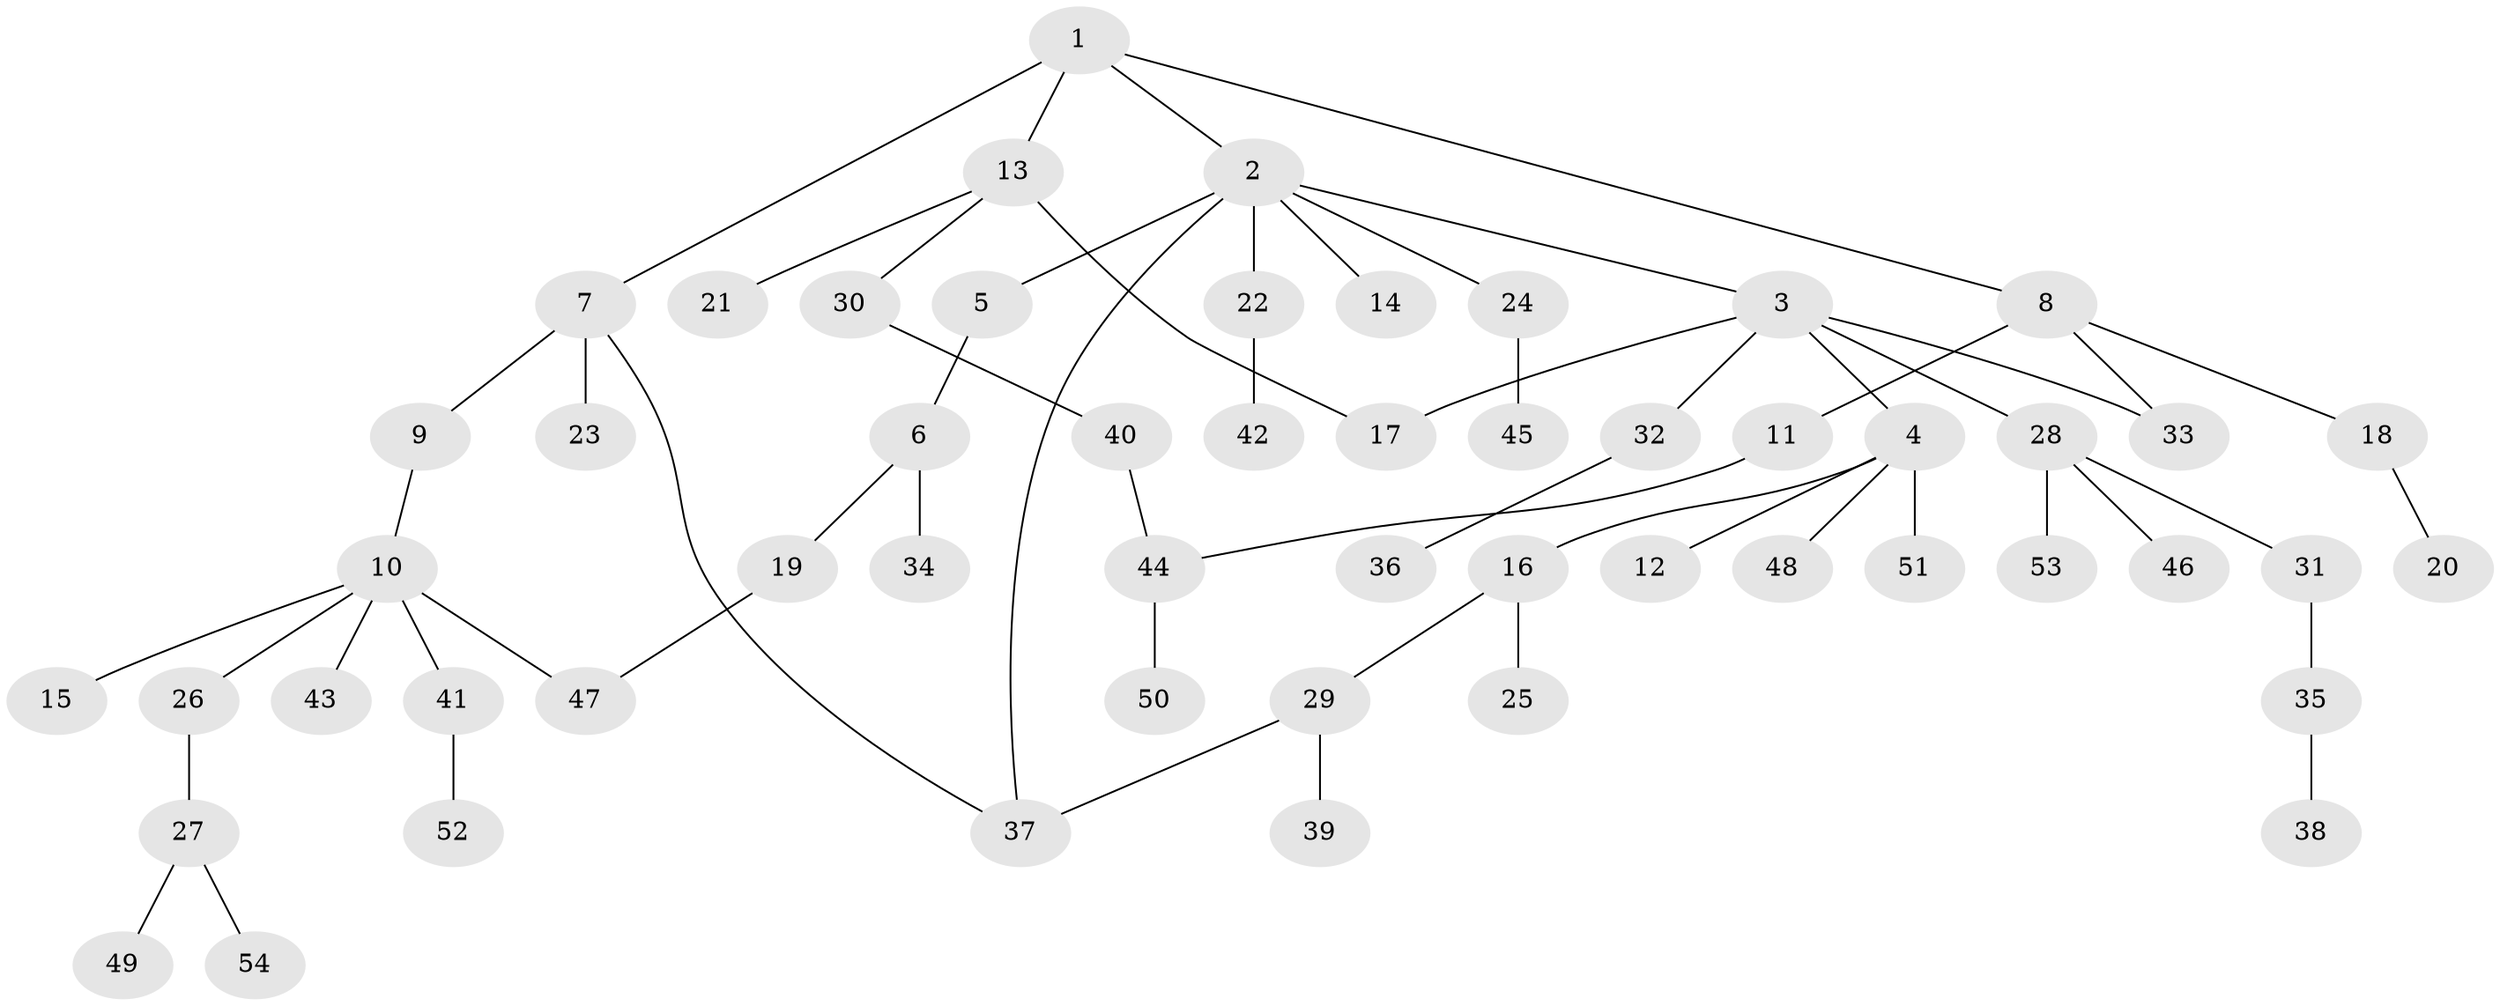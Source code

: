 // coarse degree distribution, {9: 0.0625, 4: 0.1875, 2: 0.1875, 3: 0.0625, 1: 0.5}
// Generated by graph-tools (version 1.1) at 2025/16/03/04/25 18:16:47]
// undirected, 54 vertices, 59 edges
graph export_dot {
graph [start="1"]
  node [color=gray90,style=filled];
  1;
  2;
  3;
  4;
  5;
  6;
  7;
  8;
  9;
  10;
  11;
  12;
  13;
  14;
  15;
  16;
  17;
  18;
  19;
  20;
  21;
  22;
  23;
  24;
  25;
  26;
  27;
  28;
  29;
  30;
  31;
  32;
  33;
  34;
  35;
  36;
  37;
  38;
  39;
  40;
  41;
  42;
  43;
  44;
  45;
  46;
  47;
  48;
  49;
  50;
  51;
  52;
  53;
  54;
  1 -- 2;
  1 -- 7;
  1 -- 8;
  1 -- 13;
  2 -- 3;
  2 -- 5;
  2 -- 14;
  2 -- 22;
  2 -- 24;
  2 -- 37;
  3 -- 4;
  3 -- 28;
  3 -- 32;
  3 -- 33;
  3 -- 17;
  4 -- 12;
  4 -- 16;
  4 -- 48;
  4 -- 51;
  5 -- 6;
  6 -- 19;
  6 -- 34;
  7 -- 9;
  7 -- 23;
  7 -- 37;
  8 -- 11;
  8 -- 18;
  8 -- 33;
  9 -- 10;
  10 -- 15;
  10 -- 26;
  10 -- 41;
  10 -- 43;
  10 -- 47;
  11 -- 44;
  13 -- 17;
  13 -- 21;
  13 -- 30;
  16 -- 25;
  16 -- 29;
  18 -- 20;
  19 -- 47;
  22 -- 42;
  24 -- 45;
  26 -- 27;
  27 -- 49;
  27 -- 54;
  28 -- 31;
  28 -- 46;
  28 -- 53;
  29 -- 39;
  29 -- 37;
  30 -- 40;
  31 -- 35;
  32 -- 36;
  35 -- 38;
  40 -- 44;
  41 -- 52;
  44 -- 50;
}
